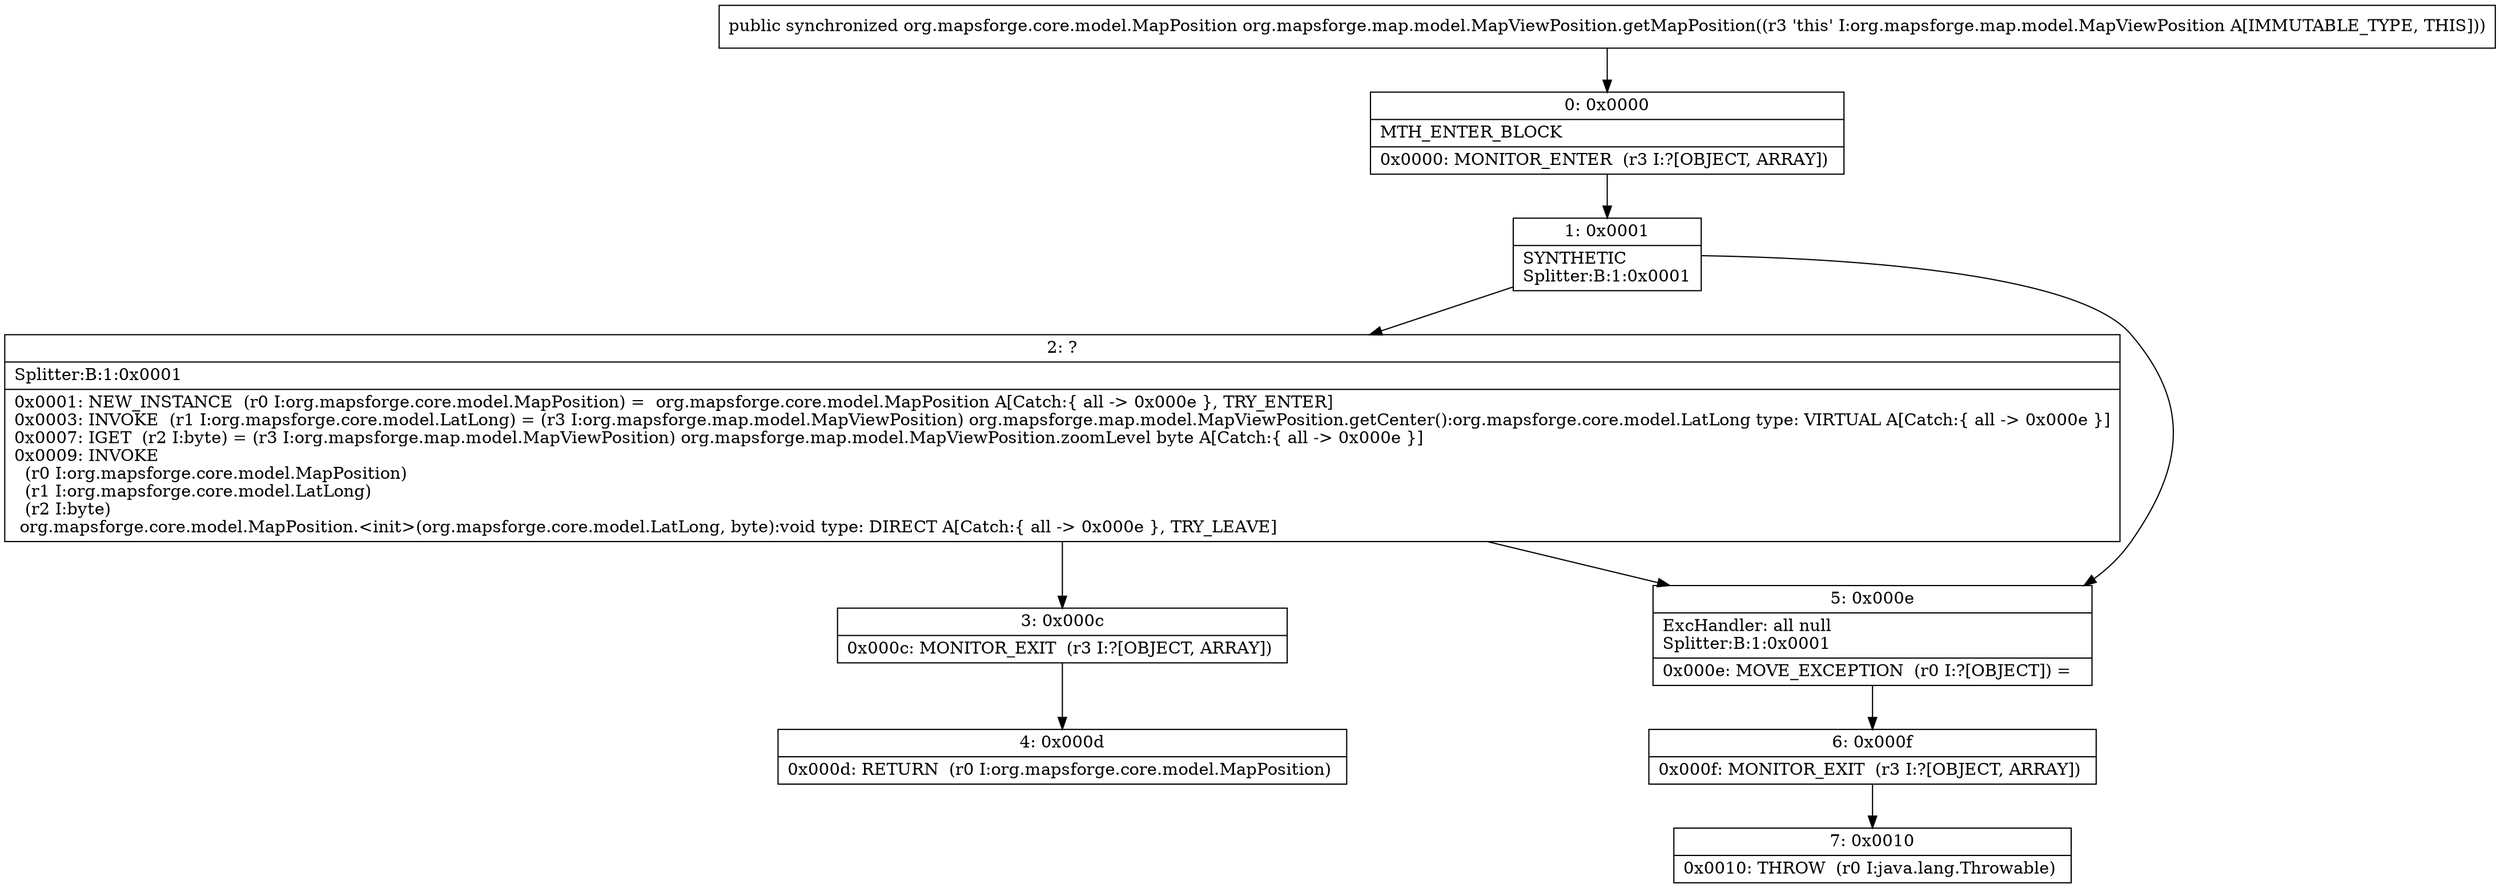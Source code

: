 digraph "CFG fororg.mapsforge.map.model.MapViewPosition.getMapPosition()Lorg\/mapsforge\/core\/model\/MapPosition;" {
Node_0 [shape=record,label="{0\:\ 0x0000|MTH_ENTER_BLOCK\l|0x0000: MONITOR_ENTER  (r3 I:?[OBJECT, ARRAY]) \l}"];
Node_1 [shape=record,label="{1\:\ 0x0001|SYNTHETIC\lSplitter:B:1:0x0001\l}"];
Node_2 [shape=record,label="{2\:\ ?|Splitter:B:1:0x0001\l|0x0001: NEW_INSTANCE  (r0 I:org.mapsforge.core.model.MapPosition) =  org.mapsforge.core.model.MapPosition A[Catch:\{ all \-\> 0x000e \}, TRY_ENTER]\l0x0003: INVOKE  (r1 I:org.mapsforge.core.model.LatLong) = (r3 I:org.mapsforge.map.model.MapViewPosition) org.mapsforge.map.model.MapViewPosition.getCenter():org.mapsforge.core.model.LatLong type: VIRTUAL A[Catch:\{ all \-\> 0x000e \}]\l0x0007: IGET  (r2 I:byte) = (r3 I:org.mapsforge.map.model.MapViewPosition) org.mapsforge.map.model.MapViewPosition.zoomLevel byte A[Catch:\{ all \-\> 0x000e \}]\l0x0009: INVOKE  \l  (r0 I:org.mapsforge.core.model.MapPosition)\l  (r1 I:org.mapsforge.core.model.LatLong)\l  (r2 I:byte)\l org.mapsforge.core.model.MapPosition.\<init\>(org.mapsforge.core.model.LatLong, byte):void type: DIRECT A[Catch:\{ all \-\> 0x000e \}, TRY_LEAVE]\l}"];
Node_3 [shape=record,label="{3\:\ 0x000c|0x000c: MONITOR_EXIT  (r3 I:?[OBJECT, ARRAY]) \l}"];
Node_4 [shape=record,label="{4\:\ 0x000d|0x000d: RETURN  (r0 I:org.mapsforge.core.model.MapPosition) \l}"];
Node_5 [shape=record,label="{5\:\ 0x000e|ExcHandler: all null\lSplitter:B:1:0x0001\l|0x000e: MOVE_EXCEPTION  (r0 I:?[OBJECT]) =  \l}"];
Node_6 [shape=record,label="{6\:\ 0x000f|0x000f: MONITOR_EXIT  (r3 I:?[OBJECT, ARRAY]) \l}"];
Node_7 [shape=record,label="{7\:\ 0x0010|0x0010: THROW  (r0 I:java.lang.Throwable) \l}"];
MethodNode[shape=record,label="{public synchronized org.mapsforge.core.model.MapPosition org.mapsforge.map.model.MapViewPosition.getMapPosition((r3 'this' I:org.mapsforge.map.model.MapViewPosition A[IMMUTABLE_TYPE, THIS])) }"];
MethodNode -> Node_0;
Node_0 -> Node_1;
Node_1 -> Node_2;
Node_1 -> Node_5;
Node_2 -> Node_3;
Node_2 -> Node_5;
Node_3 -> Node_4;
Node_5 -> Node_6;
Node_6 -> Node_7;
}

